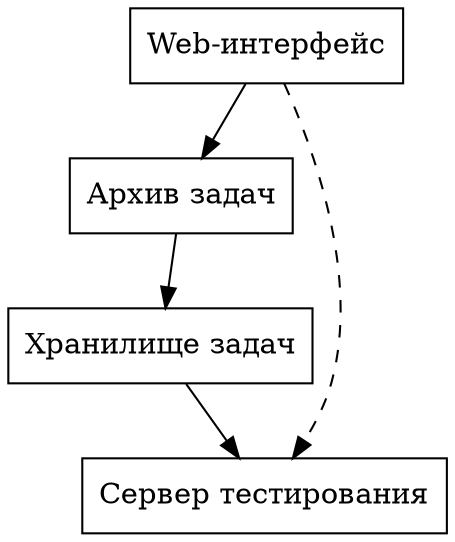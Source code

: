 digraph BacsBasicRPC
{
    node[shape=box];

    web[label="Web-интерфейс"];
    archive[label="Архив задач"];
    storage[label="Хранилище задач"];
    worker[label="Сервер тестирования"];

    web->worker[style="dashed"];
    web->archive;
    archive->storage;
    storage->worker;
}
